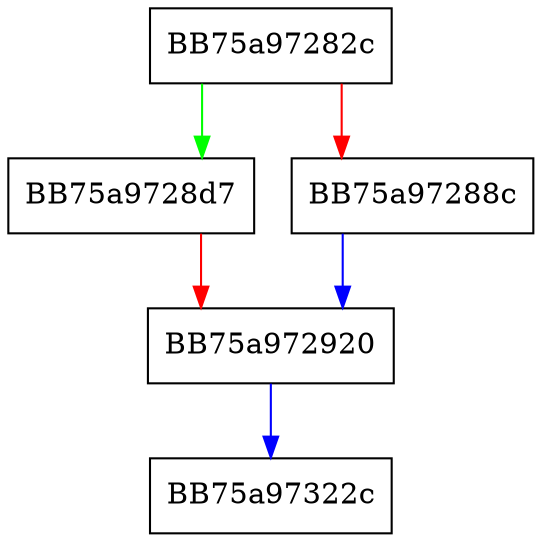 digraph init {
  node [shape="box"];
  graph [splines=ortho];
  BB75a97282c -> BB75a9728d7 [color="green"];
  BB75a97282c -> BB75a97288c [color="red"];
  BB75a97288c -> BB75a972920 [color="blue"];
  BB75a9728d7 -> BB75a972920 [color="red"];
  BB75a972920 -> BB75a97322c [color="blue"];
}